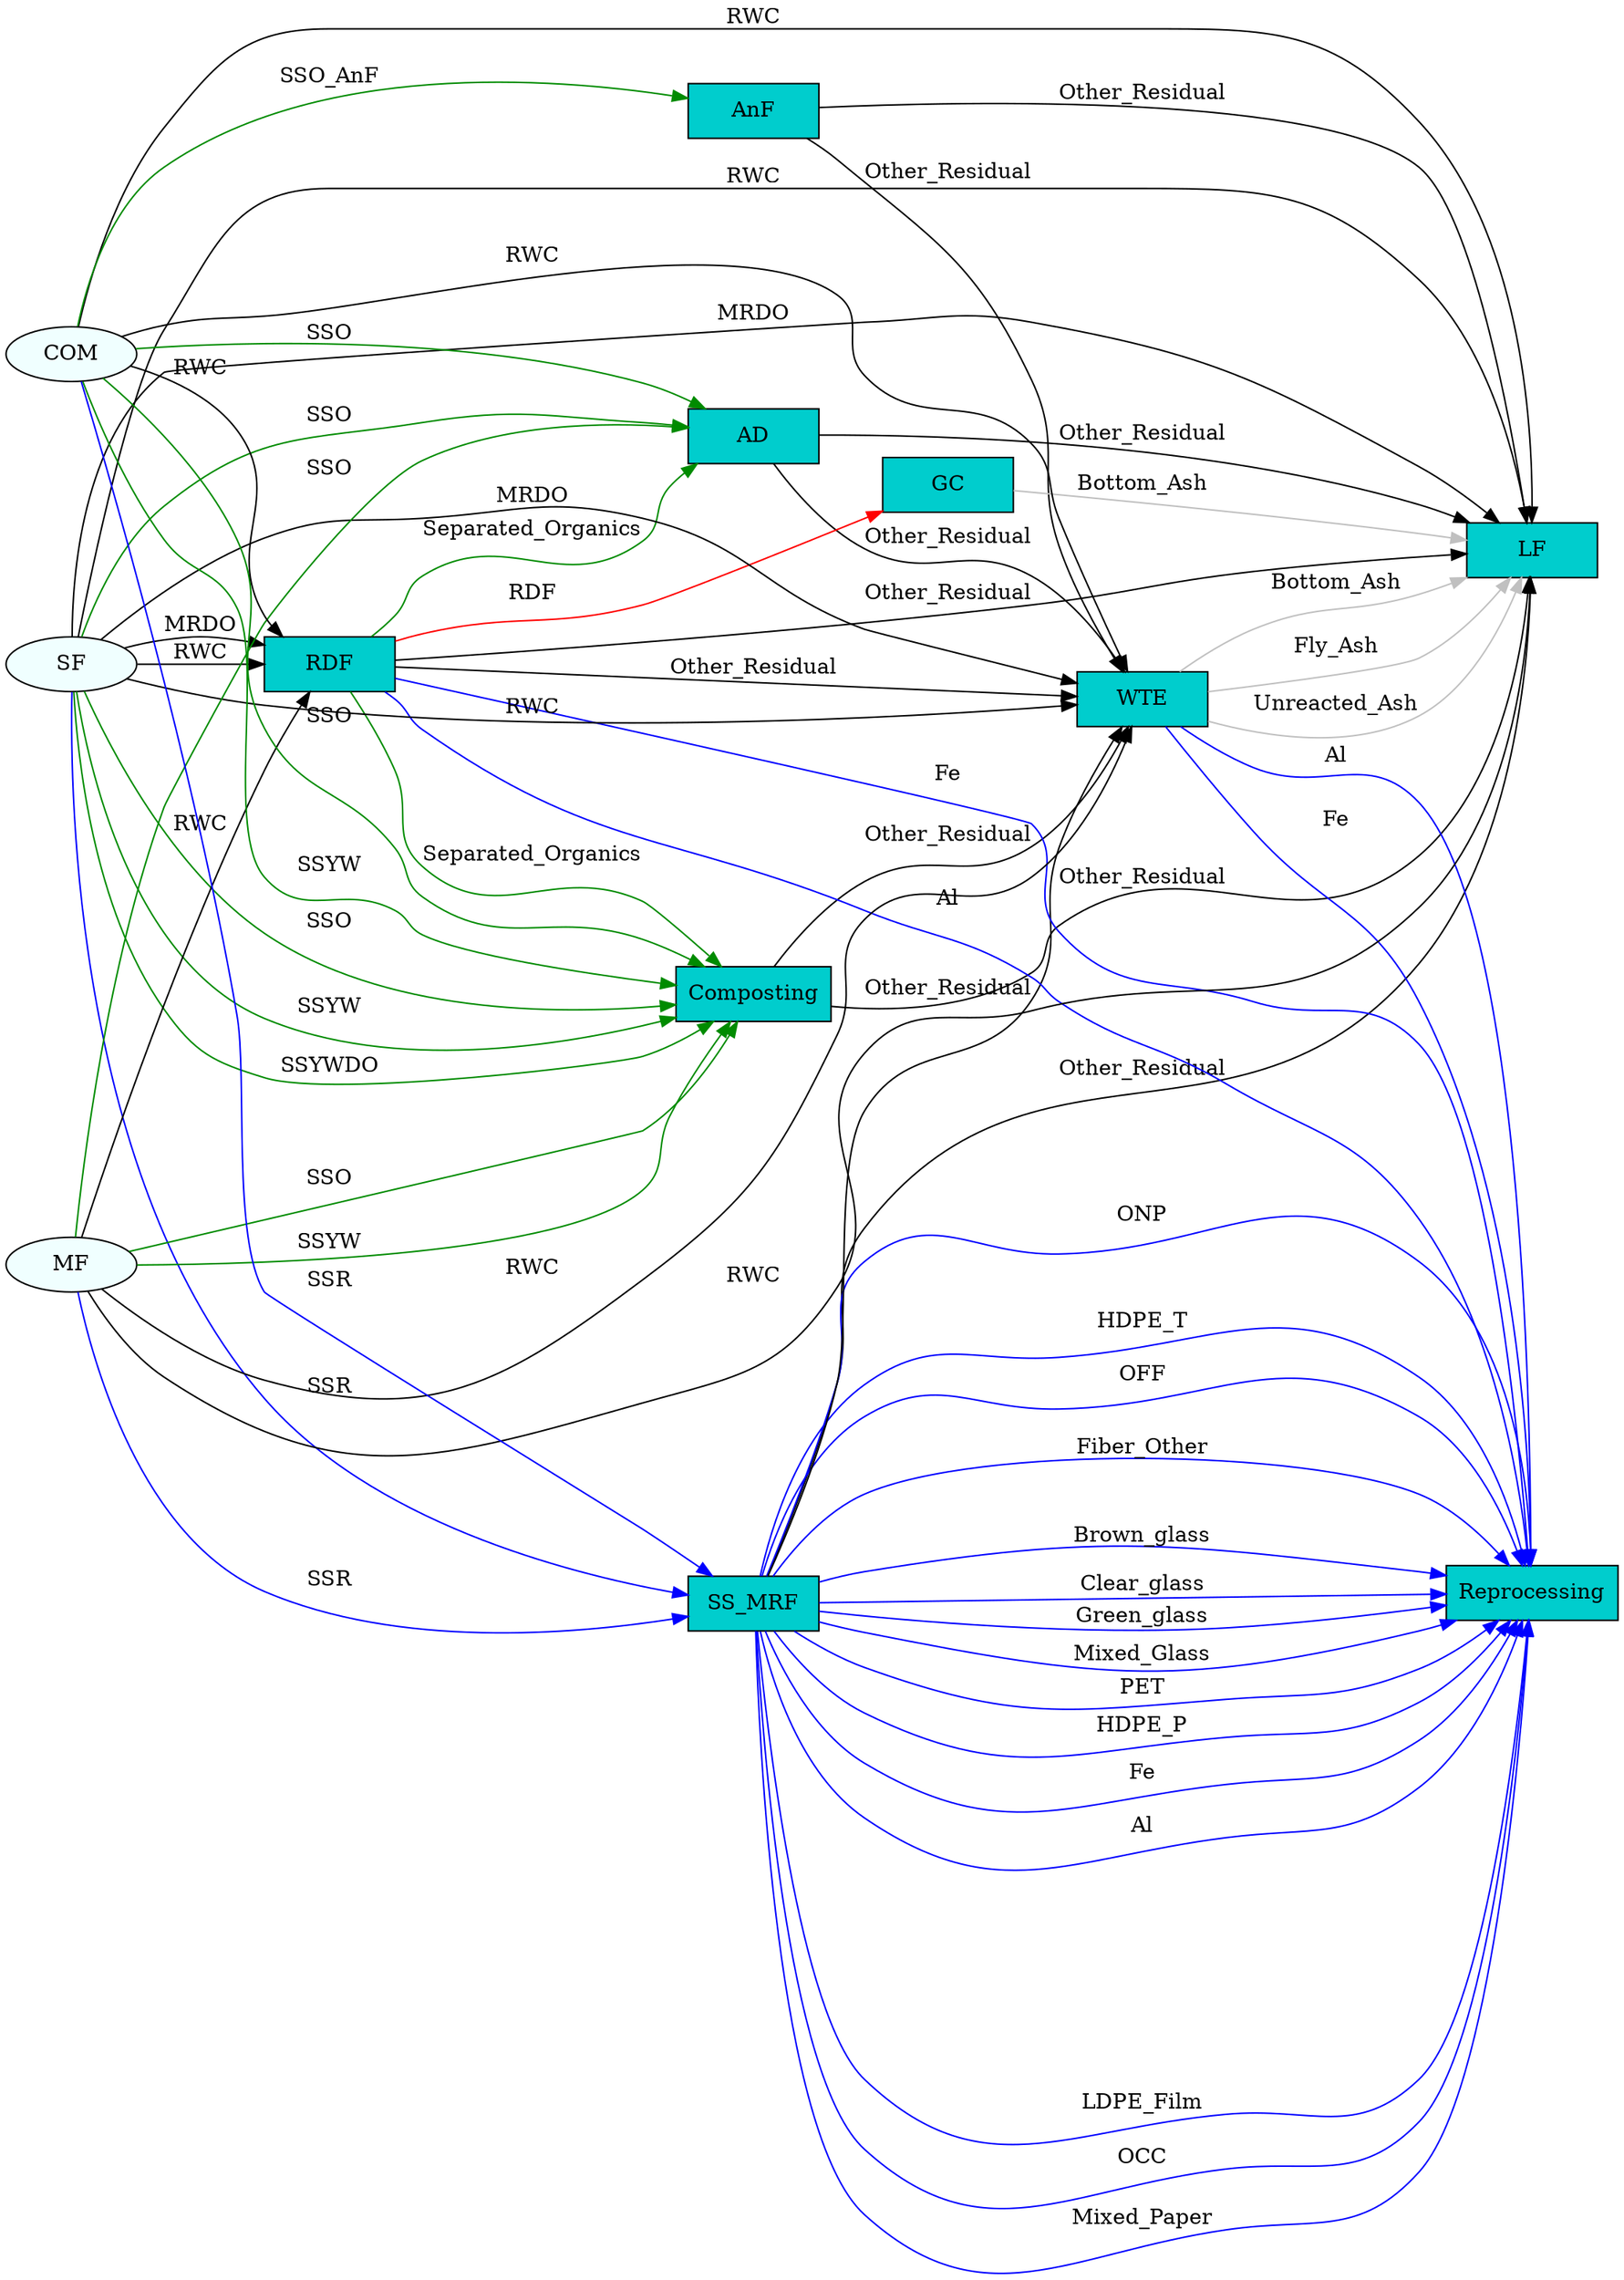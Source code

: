 digraph SWM_network_optimization {
	graph [rankdir=LR]
	LF [fillcolor=cyan3 shape=rectangle style=filled width=1.2]
	Composting [fillcolor=cyan3 shape=rectangle style=filled width=1.2]
	AD [fillcolor=cyan3 shape=rectangle style=filled width=1.2]
	AnF [fillcolor=cyan3 shape=rectangle style=filled width=1.2]
	SS_MRF [fillcolor=cyan3 shape=rectangle style=filled width=1.2]
	Reprocessing [fillcolor=cyan3 shape=rectangle style=filled width=1.2]
	RDF [fillcolor=cyan3 shape=rectangle style=filled width=1.2]
	GC [fillcolor=cyan3 shape=rectangle style=filled width=1.2]
	WTE [fillcolor=cyan3 shape=rectangle style=filled width=1.2]
	SF [fillcolor=azure shape=oval style=filled width=1.2]
	MF [fillcolor=azure shape=oval style=filled width=1.2]
	COM [fillcolor=azure shape=oval style=filled width=1.2]
	Composting -> LF [label=Other_Residual color=black]
	Composting -> WTE [label=Other_Residual color=black]
	AD -> LF [label=Other_Residual color=black]
	AD -> WTE [label=Other_Residual color=black]
	AnF -> LF [label=Other_Residual color=black]
	AnF -> WTE [label=Other_Residual color=black]
	SS_MRF -> LF [label=Other_Residual color=black]
	SS_MRF -> WTE [label=Other_Residual color=black]
	RDF -> Composting [label=Separated_Organics color=green4]
	RDF -> AD [label=Separated_Organics color=green4]
	RDF -> LF [label=Other_Residual color=black]
	RDF -> WTE [label=Other_Residual color=black]
	SF -> LF [label=RWC color=black]
	SF -> RDF [label=RWC color=black]
	SF -> WTE [label=RWC color=black]
	SF -> Composting [label=SSO color=green4]
	SF -> AD [label=SSO color=green4]
	SF -> LF [label=MRDO color=black]
	SF -> RDF [label=MRDO color=black]
	SF -> WTE [label=MRDO color=black]
	MF -> LF [label=RWC color=black]
	MF -> RDF [label=RWC color=black]
	MF -> WTE [label=RWC color=black]
	MF -> Composting [label=SSO color=green4]
	MF -> AD [label=SSO color=green4]
	COM -> LF [label=RWC color=black]
	COM -> RDF [label=RWC color=black]
	COM -> WTE [label=RWC color=black]
	COM -> Composting [label=SSO color=green4]
	COM -> AD [label=SSO color=green4]
	SS_MRF -> Reprocessing [label=LDPE_Film color=blue]
	SS_MRF -> Reprocessing [label=OCC color=blue]
	SS_MRF -> Reprocessing [label=Mixed_Paper color=blue]
	SS_MRF -> Reprocessing [label=ONP color=blue]
	SS_MRF -> Reprocessing [label=OFF color=blue]
	SS_MRF -> Reprocessing [label=Fiber_Other color=blue]
	SS_MRF -> Reprocessing [label=Brown_glass color=blue]
	SS_MRF -> Reprocessing [label=Clear_glass color=blue]
	SS_MRF -> Reprocessing [label=Green_glass color=blue]
	SS_MRF -> Reprocessing [label=Mixed_Glass color=blue]
	SS_MRF -> Reprocessing [label=PET color=blue]
	SS_MRF -> Reprocessing [label=HDPE_P color=blue]
	SS_MRF -> Reprocessing [label=HDPE_T color=blue]
	SS_MRF -> Reprocessing [label=Fe color=blue]
	SS_MRF -> Reprocessing [label=Al color=blue]
	RDF -> Reprocessing [label=Fe color=blue]
	RDF -> Reprocessing [label=Al color=blue]
	RDF -> GC [label=RDF color=red]
	GC -> LF [label=Bottom_Ash color=gray]
	WTE -> LF [label=Bottom_Ash color=gray]
	WTE -> LF [label=Fly_Ash color=gray]
	WTE -> LF [label=Unreacted_Ash color=gray]
	WTE -> Reprocessing [label=Al color=blue]
	WTE -> Reprocessing [label=Fe color=blue]
	SF -> SS_MRF [label=SSR color=blue]
	SF -> Composting [label=SSYW color=green4]
	SF -> Composting [label=SSYWDO color=green4]
	MF -> SS_MRF [label=SSR color=blue]
	MF -> Composting [label=SSYW color=green4]
	COM -> SS_MRF [label=SSR color=blue]
	COM -> Composting [label=SSYW color=green4]
	COM -> AnF [label=SSO_AnF color=green4]
}
